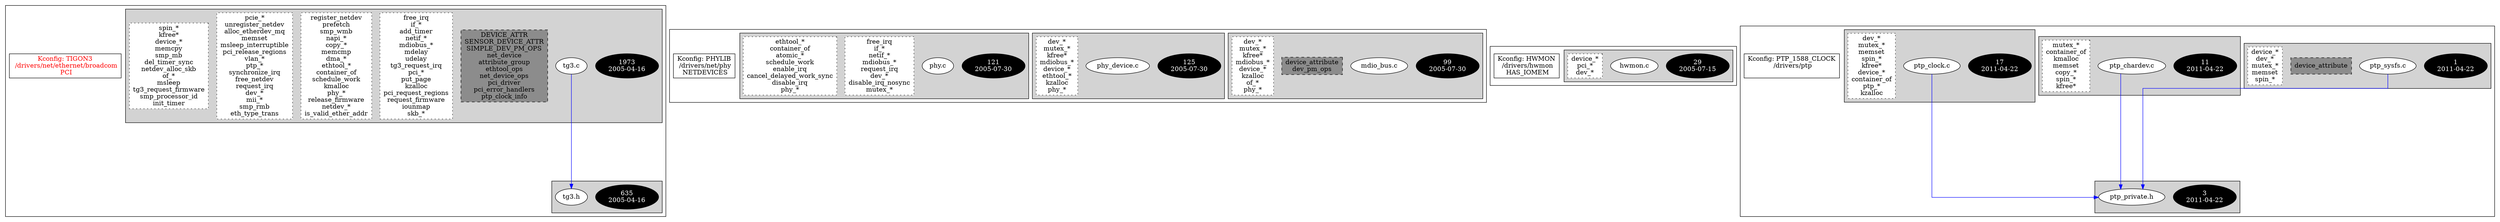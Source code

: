 digraph Driver {
	ranksep=2;
	splines=ortho;
	//Symbol: TIGON3
	subgraph "cluster_TIGON3"{
		subgraph "cluster_tg3.h" {
			style=filled
			"commit_tg3.h" [style=filled, fillcolor=black, fontcolor=white, label="635\n2005-04-16"];
			"tg3.h" [style=filled, fillcolor=white, fontcolor=black, label="tg3.h\n"];
		}
		subgraph "cluster_tg3.c" {
			style=filled
			"commit_tg3.c" [style=filled, fillcolor=black, fontcolor=white, label="1973\n2005-04-16"];
			"tg3.c" [style=filled, fillcolor=white, fontcolor=black, label="tg3.c\n"];
			"structs-tg3.c" [style="filled,dashed" shape=box, fillcolor=grey55, fontcolor=black, label="DEVICE_ATTR\nSENSOR_DEVICE_ATTR\nSIMPLE_DEV_PM_OPS\nnet_device\nattribute_group\nethtool_ops\nnet_device_ops\npci_driver\npci_error_handlers\nptp_clock_info\n"];
			"funccall4-tg3.c" [style="filled,dotted" shape=box, fillcolor=white, fontcolor=black, label="free_irq\nif_*\nadd_timer\nnetif_*\nmdiobus_*\nmdelay\nudelay\ntg3_request_irq\npci_*\nput_page\nkzalloc\npci_request_regions\nrequest_firmware\niounmap\nskb_*\n"];
			"funccall3-tg3.c" [style="filled,dotted" shape=box, fillcolor=white, fontcolor=black, label="register_netdev\nprefetch\nsmp_wmb\nnapi_*\ncopy_*\nmemcmp\ndma_*\nethtool_*\ncontainer_of\nschedule_work\nkmalloc\nphy_*\nrelease_firmware\nnetdev_*\nis_valid_ether_addr\n"];
			"funccall2-tg3.c" [style="filled,dotted" shape=box, fillcolor=white, fontcolor=black, label="pcie_*\nunregister_netdev\nalloc_etherdev_mq\nmemset\nmsleep_interruptible\npci_release_regions\nvlan_*\nptp_*\nsynchronize_irq\nfree_netdev\nrequest_irq\ndev_*\nmii_*\nsmp_rmb\neth_type_trans\n"];
			"funccall1-tg3.c" [style="filled,dotted" shape=box, fillcolor=white, fontcolor=black, label="spin_*\nkfree*\ndevice_*\nmemcpy\nsmp_mb\ndel_timer_sync\nnetdev_alloc_skb\nof_*\nmsleep\ntg3_request_firmware\nsmp_processor_id\ninit_timer\n"];
		}
		"K:TIGON3" [label="Kconfig: TIGON3\n /drivers/net/ethernet/broadcom\n  PCI ", shape=box, fontcolor=red];
	}
	//Symbol: PHYLIB
	subgraph "cluster_PHYLIB"{
		subgraph "cluster_mdio_bus.c" {
			style=filled
			"commit_mdio_bus.c" [style=filled, fillcolor=black, fontcolor=white, label="99\n2005-07-30"];
			"mdio_bus.c" [style=filled, fillcolor=white, fontcolor=black, label="mdio_bus.c\n"];
			"structs-mdio_bus.c" [style="filled,dashed" shape=box, fillcolor=grey55, fontcolor=black, label="device_attribute\ndev_pm_ops\n"];
			"funccall0-mdio_bus.c" [style="filled,dotted" shape=box, fillcolor=white, fontcolor=black, label="dev_*\nmutex_*\nkfree*\nmdiobus_*\ndevice_*\nkzalloc\nof_*\nphy_*\n"];
		}
		subgraph "cluster_phy_device.c" {
			style=filled
			"commit_phy_device.c" [style=filled, fillcolor=black, fontcolor=white, label="125\n2005-07-30"];
			"phy_device.c" [style=filled, fillcolor=white, fontcolor=black, label="phy_device.c\n"];
			"funccall0-phy_device.c" [style="filled,dotted" shape=box, fillcolor=white, fontcolor=black, label="dev_*\nmutex_*\nkfree*\nmdiobus_*\ndevice_*\nethtool_*\nkzalloc\nphy_*\n"];
		}
		subgraph "cluster_phy.c" {
			style=filled
			"commit_phy.c" [style=filled, fillcolor=black, fontcolor=white, label="121\n2005-07-30"];
			"phy.c" [style=filled, fillcolor=white, fontcolor=black, label="phy.c\n"];
			"funccall2-phy.c" [style="filled,dotted" shape=box, fillcolor=white, fontcolor=black, label="free_irq\nif_*\nnetif_*\nmdiobus_*\nrequest_irq\ndev_*\ndisable_irq_nosync\nmutex_*\n"];
			"funccall1-phy.c" [style="filled,dotted" shape=box, fillcolor=white, fontcolor=black, label="ethtool_*\ncontainer_of\natomic_*\nschedule_work\nenable_irq\ncancel_delayed_work_sync\ndisable_irq\nphy_*\n"];
		}
		"K:PHYLIB" [label="Kconfig: PHYLIB\n /drivers/net/phy\n  NETDEVICES ", shape=box];
	}
	//Symbol: HWMON
	subgraph "cluster_HWMON"{
		subgraph "cluster_hwmon.c" {
			style=filled
			"commit_hwmon.c" [style=filled, fillcolor=black, fontcolor=white, label="29\n2005-07-15"];
			"hwmon.c" [style=filled, fillcolor=white, fontcolor=black, label="hwmon.c\n"];
			"funccall0-hwmon.c" [style="filled,dotted" shape=box, fillcolor=white, fontcolor=black, label="device_*\npci_*\ndev_*\n"];
		}
		"K:HWMON" [label="Kconfig: HWMON\n /drivers/hwmon\n  HAS_IOMEM ", shape=box];
	}
	//Symbol: PTP_1588_CLOCK
	subgraph "cluster_PTP_1588_CLOCK"{
		subgraph "cluster_ptp_sysfs.c" {
			style=filled
			"commit_ptp_sysfs.c" [style=filled, fillcolor=black, fontcolor=white, label="1\n2011-04-22"];
			"ptp_sysfs.c" [style=filled, fillcolor=white, fontcolor=black, label="ptp_sysfs.c\n"];
			"structs-ptp_sysfs.c" [style="filled,dashed" shape=box, fillcolor=grey55, fontcolor=black, label="device_attribute\n"];
			"funccall0-ptp_sysfs.c" [style="filled,dotted" shape=box, fillcolor=white, fontcolor=black, label="device_*\ndev_*\nmutex_*\nmemset\nspin_*\n"];
		}
		subgraph "cluster_ptp_private.h" {
			style=filled
			"commit_ptp_private.h" [style=filled, fillcolor=black, fontcolor=white, label="3\n2011-04-22"];
			"ptp_private.h" [style=filled, fillcolor=white, fontcolor=black, label="ptp_private.h\n"];
		}
		subgraph "cluster_ptp_chardev.c" {
			style=filled
			"commit_ptp_chardev.c" [style=filled, fillcolor=black, fontcolor=white, label="11\n2011-04-22"];
			"ptp_chardev.c" [style=filled, fillcolor=white, fontcolor=black, label="ptp_chardev.c\n"];
			"funccall0-ptp_chardev.c" [style="filled,dotted" shape=box, fillcolor=white, fontcolor=black, label="mutex_*\ncontainer_of\nkmalloc\nmemset\ncopy_*\nspin_*\nkfree*\n"];
		}
		subgraph "cluster_ptp_clock.c" {
			style=filled
			"commit_ptp_clock.c" [style=filled, fillcolor=black, fontcolor=white, label="17\n2011-04-22"];
			"ptp_clock.c" [style=filled, fillcolor=white, fontcolor=black, label="ptp_clock.c\n"];
			"funccall0-ptp_clock.c" [style="filled,dotted" shape=box, fillcolor=white, fontcolor=black, label="dev_*\nmutex_*\nmemset\nspin_*\nkfree*\ndevice_*\ncontainer_of\nptp_*\nkzalloc\n"];
		}
		"K:PTP_1588_CLOCK" [label="Kconfig: PTP_1588_CLOCK\n /drivers/ptp\n ", shape=box];
	}
"tg3.c" -> "tg3.h"[color=blue];
"ptp_sysfs.c" -> "ptp_private.h"[color=blue];
"ptp_chardev.c" -> "ptp_private.h"[color=blue];
"ptp_clock.c" -> "ptp_private.h"[color=blue];
}
